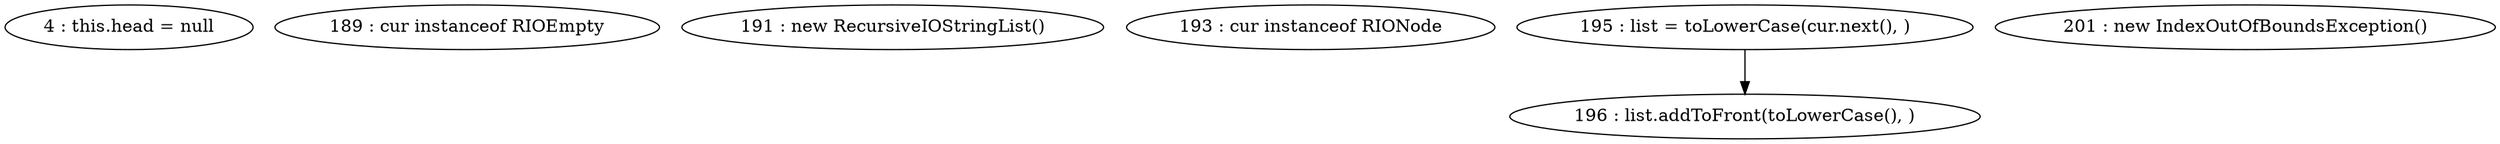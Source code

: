 digraph G {
"4 : this.head = null"
"189 : cur instanceof RIOEmpty"
"191 : new RecursiveIOStringList()"
"193 : cur instanceof RIONode"
"195 : list = toLowerCase(cur.next(), )"
"195 : list = toLowerCase(cur.next(), )" -> "196 : list.addToFront(toLowerCase(), )"
"196 : list.addToFront(toLowerCase(), )"
"201 : new IndexOutOfBoundsException()"
}